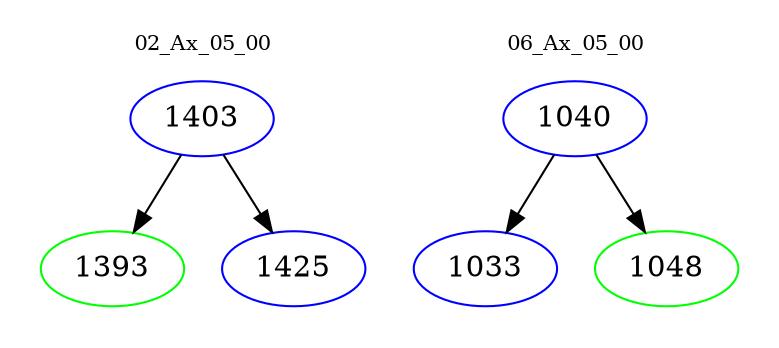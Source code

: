 digraph{
subgraph cluster_0 {
color = white
label = "02_Ax_05_00";
fontsize=10;
T0_1403 [label="1403", color="blue"]
T0_1403 -> T0_1393 [color="black"]
T0_1393 [label="1393", color="green"]
T0_1403 -> T0_1425 [color="black"]
T0_1425 [label="1425", color="blue"]
}
subgraph cluster_1 {
color = white
label = "06_Ax_05_00";
fontsize=10;
T1_1040 [label="1040", color="blue"]
T1_1040 -> T1_1033 [color="black"]
T1_1033 [label="1033", color="blue"]
T1_1040 -> T1_1048 [color="black"]
T1_1048 [label="1048", color="green"]
}
}
